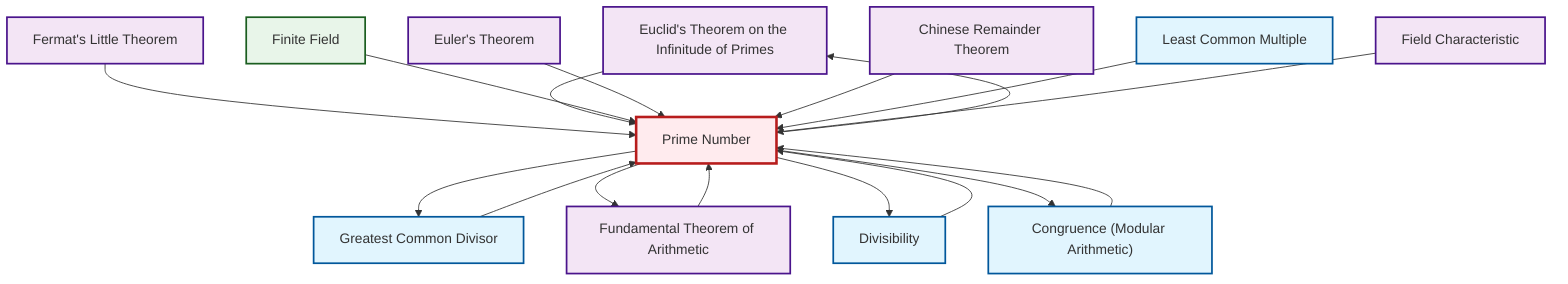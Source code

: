 graph TD
    classDef definition fill:#e1f5fe,stroke:#01579b,stroke-width:2px
    classDef theorem fill:#f3e5f5,stroke:#4a148c,stroke-width:2px
    classDef axiom fill:#fff3e0,stroke:#e65100,stroke-width:2px
    classDef example fill:#e8f5e9,stroke:#1b5e20,stroke-width:2px
    classDef current fill:#ffebee,stroke:#b71c1c,stroke-width:3px
    thm-euclid-infinitude-primes["Euclid's Theorem on the Infinitude of Primes"]:::theorem
    thm-fundamental-arithmetic["Fundamental Theorem of Arithmetic"]:::theorem
    thm-fermat-little["Fermat's Little Theorem"]:::theorem
    def-gcd["Greatest Common Divisor"]:::definition
    def-divisibility["Divisibility"]:::definition
    ex-finite-field["Finite Field"]:::example
    def-lcm["Least Common Multiple"]:::definition
    thm-euler["Euler's Theorem"]:::theorem
    def-prime["Prime Number"]:::definition
    def-congruence["Congruence (Modular Arithmetic)"]:::definition
    thm-chinese-remainder["Chinese Remainder Theorem"]:::theorem
    thm-field-characteristic["Field Characteristic"]:::theorem
    def-prime --> def-gcd
    thm-fermat-little --> def-prime
    def-gcd --> def-prime
    def-congruence --> def-prime
    thm-euclid-infinitude-primes --> def-prime
    def-divisibility --> def-prime
    ex-finite-field --> def-prime
    def-prime --> thm-fundamental-arithmetic
    thm-euler --> def-prime
    def-prime --> def-divisibility
    thm-chinese-remainder --> def-prime
    thm-fundamental-arithmetic --> def-prime
    def-prime --> thm-euclid-infinitude-primes
    def-prime --> def-congruence
    def-lcm --> def-prime
    thm-field-characteristic --> def-prime
    class def-prime current